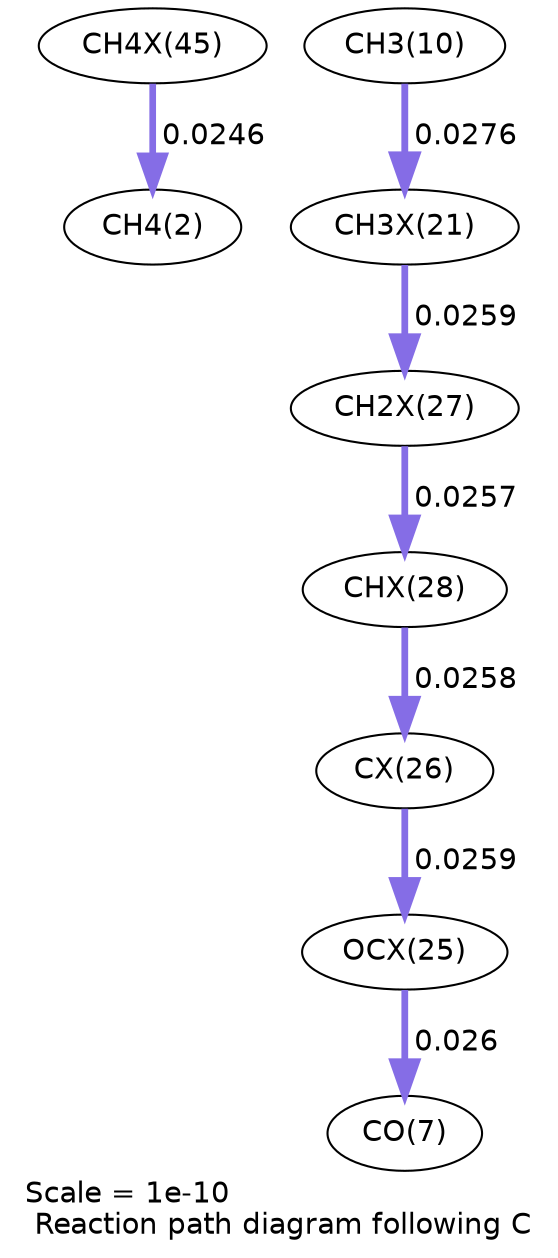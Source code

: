 digraph reaction_paths {
center=1;
s113 -> s4[fontname="Helvetica", penwidth=3.2, arrowsize=1.6, color="0.7, 0.525, 0.9"
, label=" 0.0246"];
s12 -> s105[fontname="Helvetica", penwidth=3.29, arrowsize=1.65, color="0.7, 0.528, 0.9"
, label=" 0.0276"];
s105 -> s111[fontname="Helvetica", penwidth=3.24, arrowsize=1.62, color="0.7, 0.526, 0.9"
, label=" 0.0259"];
s111 -> s112[fontname="Helvetica", penwidth=3.24, arrowsize=1.62, color="0.7, 0.526, 0.9"
, label=" 0.0257"];
s112 -> s110[fontname="Helvetica", penwidth=3.24, arrowsize=1.62, color="0.7, 0.526, 0.9"
, label=" 0.0258"];
s110 -> s109[fontname="Helvetica", penwidth=3.24, arrowsize=1.62, color="0.7, 0.526, 0.9"
, label=" 0.0259"];
s109 -> s9[fontname="Helvetica", penwidth=3.24, arrowsize=1.62, color="0.7, 0.526, 0.9"
, label=" 0.026"];
s4 [ fontname="Helvetica", label="CH4(2)"];
s9 [ fontname="Helvetica", label="CO(7)"];
s12 [ fontname="Helvetica", label="CH3(10)"];
s105 [ fontname="Helvetica", label="CH3X(21)"];
s109 [ fontname="Helvetica", label="OCX(25)"];
s110 [ fontname="Helvetica", label="CX(26)"];
s111 [ fontname="Helvetica", label="CH2X(27)"];
s112 [ fontname="Helvetica", label="CHX(28)"];
s113 [ fontname="Helvetica", label="CH4X(45)"];
 label = "Scale = 1e-10\l Reaction path diagram following C";
 fontname = "Helvetica";
}
